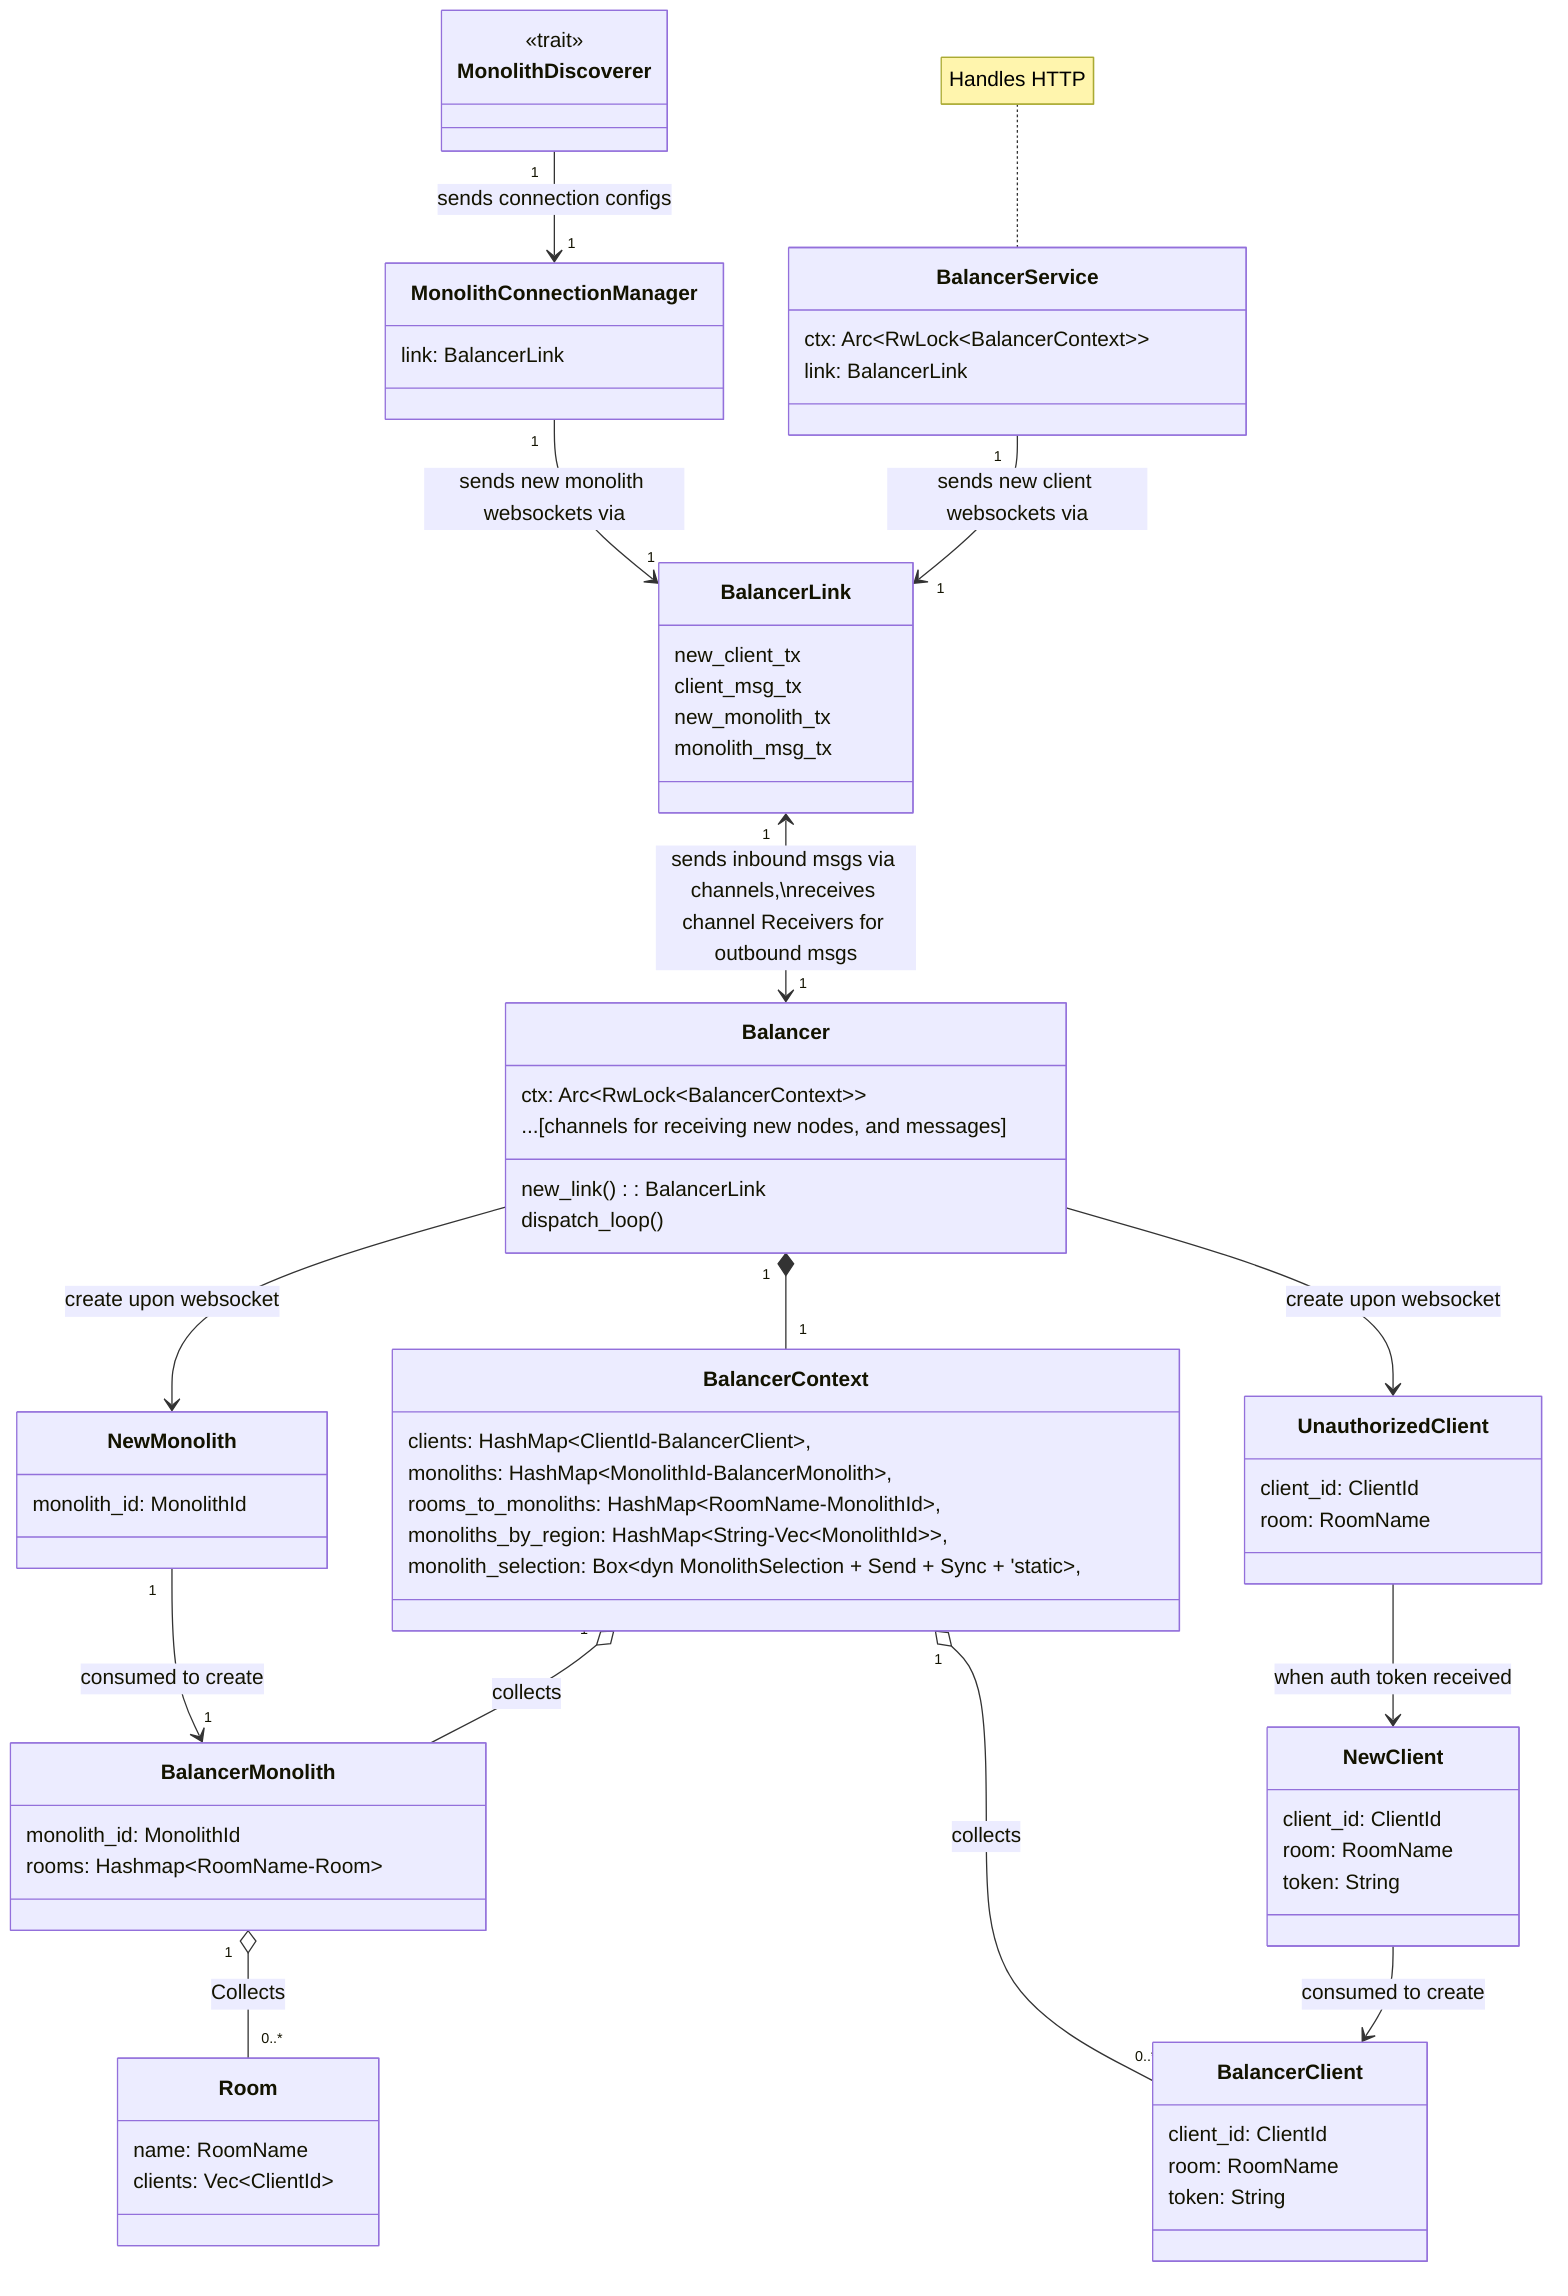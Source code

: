 classDiagram
    class Balancer {
        ctx: Arc~RwLock~BalancerContext~~
        ...[channels for receiving new nodes, and messages]

        new_link(): BalancerLink
        dispatch_loop()
    }

    class MonolithDiscoverer{
        <<trait>>
    }

    class MonolithConnectionManager {
        link: BalancerLink
    }

    MonolithDiscoverer "1" --> "1" MonolithConnectionManager : sends connection configs
    MonolithConnectionManager "1" --> "1" BalancerLink : sends new monolith websockets via

    class BalancerService {
        ctx: Arc~RwLock~BalancerContext~~
        link: BalancerLink
    }
    note for BalancerService "Handles HTTP"

    BalancerService "1" --> "1" BalancerLink : sends new client websockets via

    class BalancerLink {
        new_client_tx
        client_msg_tx
        new_monolith_tx
        monolith_msg_tx
    }

    class NewMonolith {
        monolith_id: MonolithId
    }

    class BalancerContext {
        clients: HashMap~ClientId-BalancerClient~,
        monoliths: HashMap~MonolithId-BalancerMonolith~,
        rooms_to_monoliths: HashMap~RoomName-MonolithId~,
        monoliths_by_region: HashMap~String-Vec~MonolithId~~,
        monolith_selection: Box~dyn MonolithSelection + Send + Sync + 'static~,
    }

    Balancer "1" *-- "1" BalancerContext
    BalancerLink "1" <--> "1" Balancer : sends inbound msgs via channels,\nreceives channel Receivers for outbound msgs

    class BalancerMonolith {
        monolith_id: MonolithId
        rooms: Hashmap~RoomName-Room~
    }

    class Room {
        name: RoomName
        clients: Vec~ClientId~
    }

    BalancerMonolith "1" o-- "0..*" Room : Collects

    class BalancerClient {
        client_id: ClientId
        room: RoomName
        token: String
    }

    NewMonolith "1" --> "1" BalancerMonolith : consumed to create
    BalancerContext "1" o-- "0..*" BalancerMonolith : collects
    BalancerContext "1" o-- "0..*" BalancerClient : collects

    class UnauthorizedClient {
        client_id: ClientId
        room: RoomName
    }
    class NewClient {
        client_id: ClientId
        room: RoomName
        token: String
    }

    UnauthorizedClient --> NewClient : when auth token received
    NewClient --> BalancerClient : consumed to create

    Balancer --> UnauthorizedClient : create upon websocket
    Balancer --> NewMonolith : create upon websocket